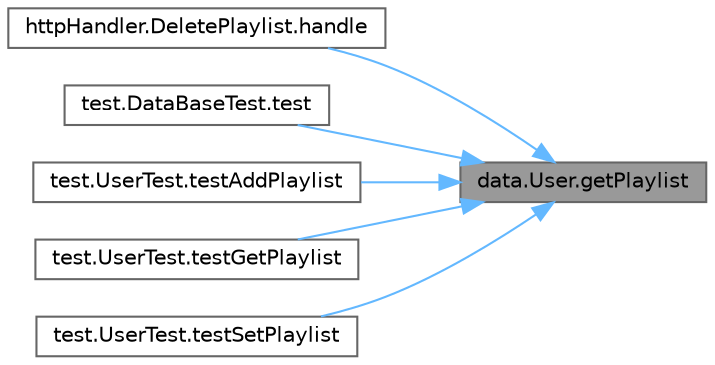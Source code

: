 digraph "data.User.getPlaylist"
{
 // LATEX_PDF_SIZE
  bgcolor="transparent";
  edge [fontname=Helvetica,fontsize=10,labelfontname=Helvetica,labelfontsize=10];
  node [fontname=Helvetica,fontsize=10,shape=box,height=0.2,width=0.4];
  rankdir="RL";
  Node1 [label="data.User.getPlaylist",height=0.2,width=0.4,color="gray40", fillcolor="grey60", style="filled", fontcolor="black",tooltip=" "];
  Node1 -> Node2 [dir="back",color="steelblue1",style="solid"];
  Node2 [label="httpHandler.DeletePlaylist.handle",height=0.2,width=0.4,color="grey40", fillcolor="white", style="filled",URL="$classhttp_handler_1_1_delete_playlist.html#a761680858dacd7a598fa0f9a3df97c10",tooltip=" "];
  Node1 -> Node3 [dir="back",color="steelblue1",style="solid"];
  Node3 [label="test.DataBaseTest.test",height=0.2,width=0.4,color="grey40", fillcolor="white", style="filled",URL="$classtest_1_1_data_base_test.html#accdc7f1950248aee8f7c28a72c798bee",tooltip=" "];
  Node1 -> Node4 [dir="back",color="steelblue1",style="solid"];
  Node4 [label="test.UserTest.testAddPlaylist",height=0.2,width=0.4,color="grey40", fillcolor="white", style="filled",URL="$classtest_1_1_user_test.html#a91c3f0cfa83f9dc3b29949d143c5e4d1",tooltip=" "];
  Node1 -> Node5 [dir="back",color="steelblue1",style="solid"];
  Node5 [label="test.UserTest.testGetPlaylist",height=0.2,width=0.4,color="grey40", fillcolor="white", style="filled",URL="$classtest_1_1_user_test.html#ac6b5d30a83ad6c2f05e9b9510ba73d8f",tooltip=" "];
  Node1 -> Node6 [dir="back",color="steelblue1",style="solid"];
  Node6 [label="test.UserTest.testSetPlaylist",height=0.2,width=0.4,color="grey40", fillcolor="white", style="filled",URL="$classtest_1_1_user_test.html#a54bdb9cd6aade42904c191adce9e3b04",tooltip=" "];
}
